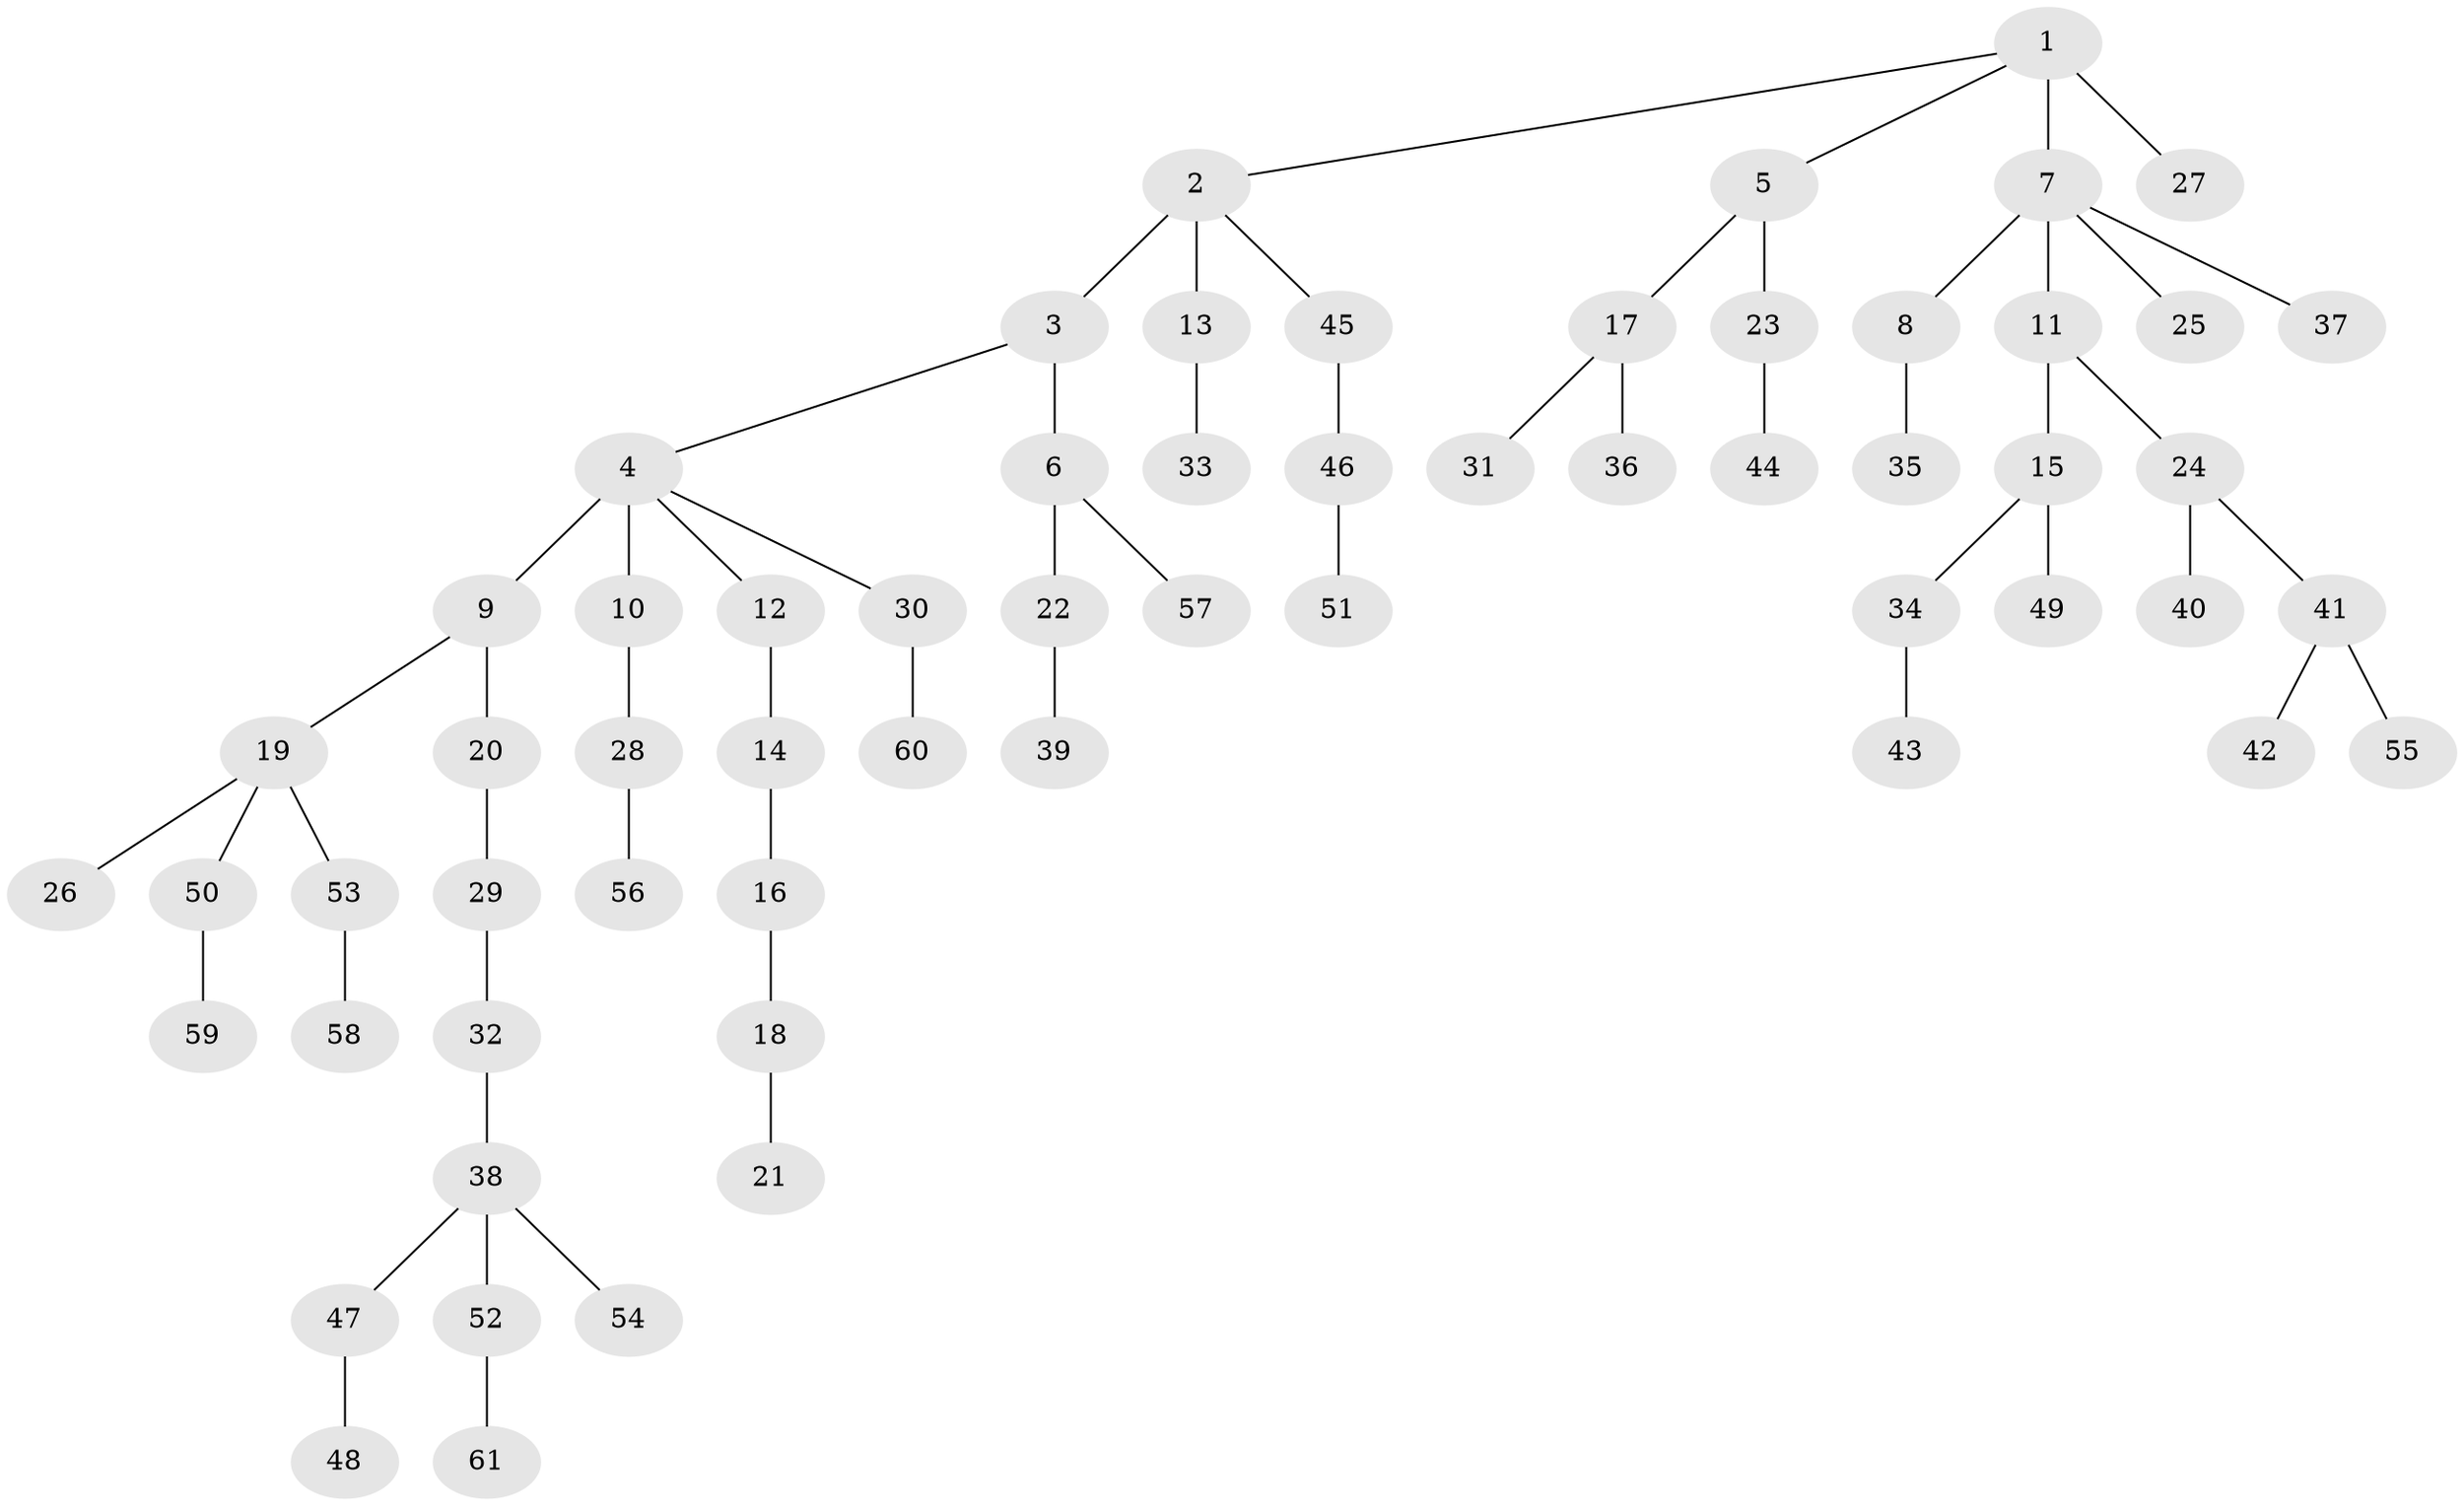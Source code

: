 // original degree distribution, {4: 0.07692307692307693, 5: 0.02564102564102564, 8: 0.008547008547008548, 6: 0.008547008547008548, 7: 0.008547008547008548, 1: 0.5213675213675214, 3: 0.1452991452991453, 2: 0.20512820512820512}
// Generated by graph-tools (version 1.1) at 2025/36/03/09/25 02:36:56]
// undirected, 61 vertices, 60 edges
graph export_dot {
graph [start="1"]
  node [color=gray90,style=filled];
  1;
  2;
  3;
  4;
  5;
  6;
  7;
  8;
  9;
  10;
  11;
  12;
  13;
  14;
  15;
  16;
  17;
  18;
  19;
  20;
  21;
  22;
  23;
  24;
  25;
  26;
  27;
  28;
  29;
  30;
  31;
  32;
  33;
  34;
  35;
  36;
  37;
  38;
  39;
  40;
  41;
  42;
  43;
  44;
  45;
  46;
  47;
  48;
  49;
  50;
  51;
  52;
  53;
  54;
  55;
  56;
  57;
  58;
  59;
  60;
  61;
  1 -- 2 [weight=1.0];
  1 -- 5 [weight=1.0];
  1 -- 7 [weight=1.0];
  1 -- 27 [weight=2.0];
  2 -- 3 [weight=2.0];
  2 -- 13 [weight=1.0];
  2 -- 45 [weight=1.0];
  3 -- 4 [weight=1.0];
  3 -- 6 [weight=1.0];
  4 -- 9 [weight=3.0];
  4 -- 10 [weight=1.0];
  4 -- 12 [weight=1.0];
  4 -- 30 [weight=1.0];
  5 -- 17 [weight=1.0];
  5 -- 23 [weight=3.0];
  6 -- 22 [weight=1.0];
  6 -- 57 [weight=1.0];
  7 -- 8 [weight=1.0];
  7 -- 11 [weight=1.0];
  7 -- 25 [weight=2.0];
  7 -- 37 [weight=1.0];
  8 -- 35 [weight=2.0];
  9 -- 19 [weight=1.0];
  9 -- 20 [weight=1.0];
  10 -- 28 [weight=1.0];
  11 -- 15 [weight=1.0];
  11 -- 24 [weight=1.0];
  12 -- 14 [weight=3.0];
  13 -- 33 [weight=1.0];
  14 -- 16 [weight=1.0];
  15 -- 34 [weight=1.0];
  15 -- 49 [weight=1.0];
  16 -- 18 [weight=1.0];
  17 -- 31 [weight=1.0];
  17 -- 36 [weight=1.0];
  18 -- 21 [weight=2.0];
  19 -- 26 [weight=1.0];
  19 -- 50 [weight=1.0];
  19 -- 53 [weight=1.0];
  20 -- 29 [weight=1.0];
  22 -- 39 [weight=1.0];
  23 -- 44 [weight=1.0];
  24 -- 40 [weight=2.0];
  24 -- 41 [weight=2.0];
  28 -- 56 [weight=1.0];
  29 -- 32 [weight=1.0];
  30 -- 60 [weight=1.0];
  32 -- 38 [weight=1.0];
  34 -- 43 [weight=1.0];
  38 -- 47 [weight=1.0];
  38 -- 52 [weight=1.0];
  38 -- 54 [weight=1.0];
  41 -- 42 [weight=1.0];
  41 -- 55 [weight=1.0];
  45 -- 46 [weight=1.0];
  46 -- 51 [weight=1.0];
  47 -- 48 [weight=1.0];
  50 -- 59 [weight=1.0];
  52 -- 61 [weight=1.0];
  53 -- 58 [weight=1.0];
}
